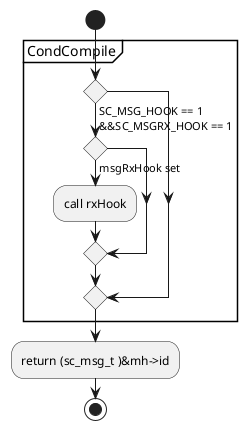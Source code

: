{
  "sha1": "3dvqqv45qh7eilzph1iuseg5ds9siz4",
  "insertion": {
    "when": "2024-05-30T20:48:20.238Z",
    "user": "plantuml@gmail.com"
  }
}
@startuml
start
partition CondCompile {
if () then (SC_MSG_HOOK == 1\n&&SC_MSGRX_HOOK == 1)
  if () then (msgRxHook set )
    :call rxHook;
  endif
endif
}
:return (sc_msg_t )&mh->id;
stop
@enduml
